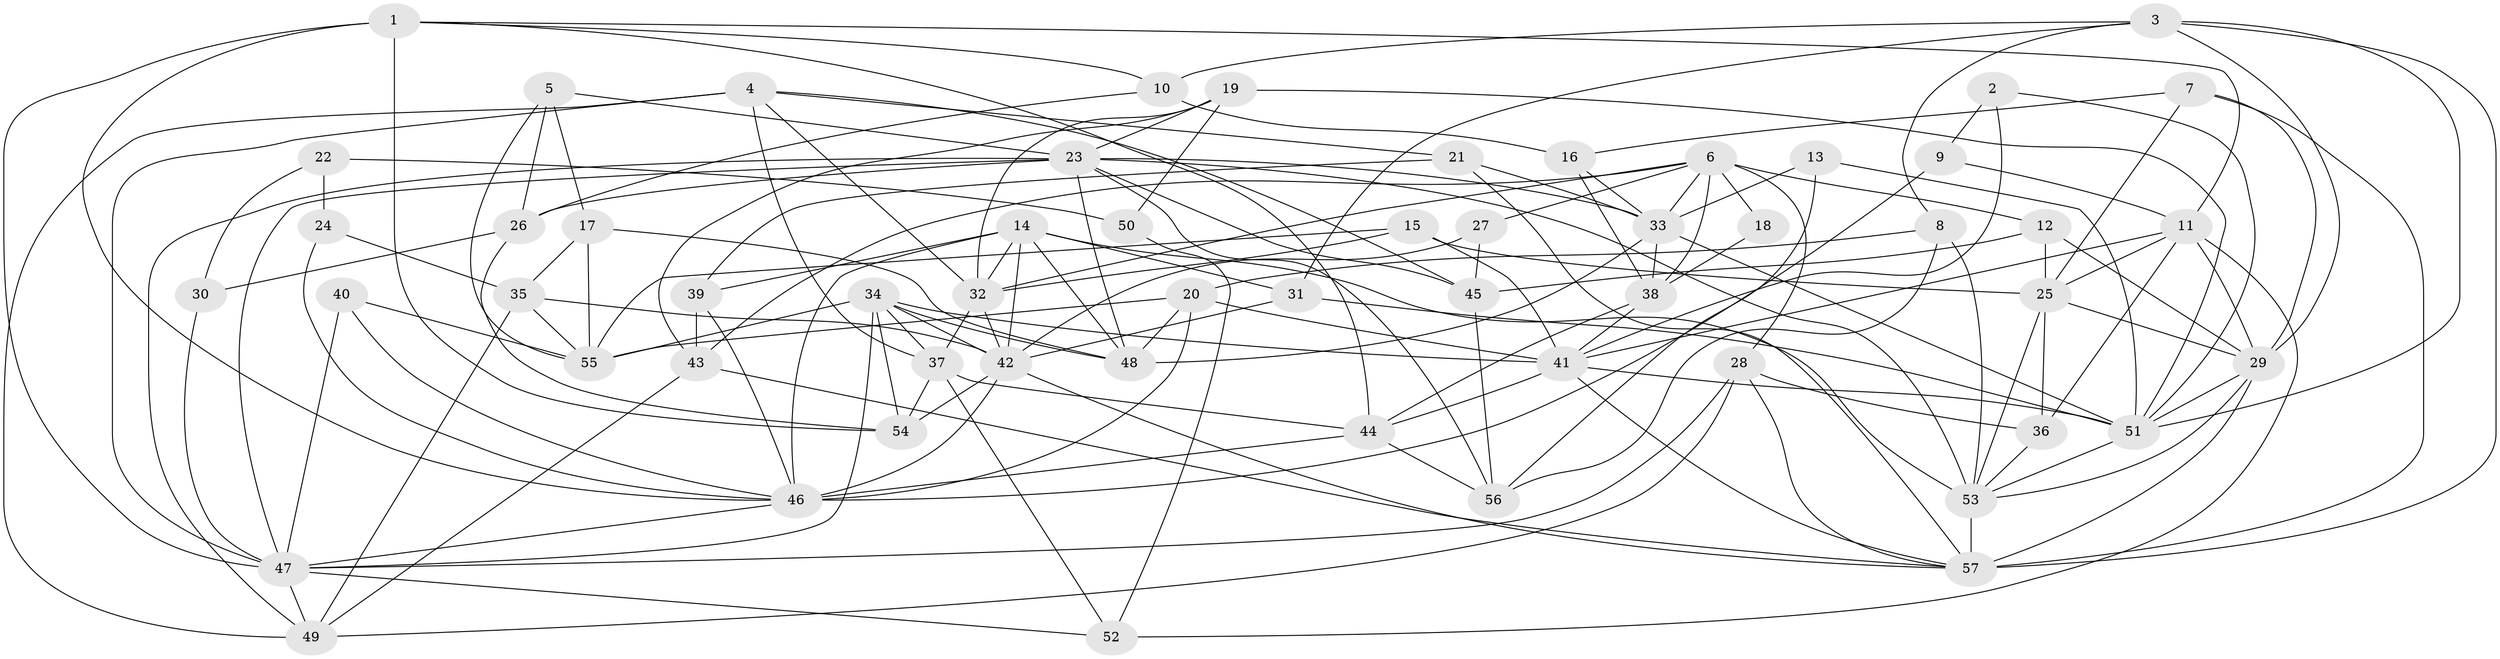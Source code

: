// original degree distribution, {2: 0.12931034482758622, 6: 0.15517241379310345, 3: 0.28448275862068967, 4: 0.25862068965517243, 5: 0.14655172413793102, 7: 0.017241379310344827, 8: 0.008620689655172414}
// Generated by graph-tools (version 1.1) at 2025/02/03/09/25 03:02:04]
// undirected, 57 vertices, 157 edges
graph export_dot {
graph [start="1"]
  node [color=gray90,style=filled];
  1;
  2;
  3;
  4;
  5;
  6;
  7;
  8;
  9;
  10;
  11;
  12;
  13;
  14;
  15;
  16;
  17;
  18;
  19;
  20;
  21;
  22;
  23;
  24;
  25;
  26;
  27;
  28;
  29;
  30;
  31;
  32;
  33;
  34;
  35;
  36;
  37;
  38;
  39;
  40;
  41;
  42;
  43;
  44;
  45;
  46;
  47;
  48;
  49;
  50;
  51;
  52;
  53;
  54;
  55;
  56;
  57;
  1 -- 10 [weight=1.0];
  1 -- 11 [weight=1.0];
  1 -- 44 [weight=1.0];
  1 -- 46 [weight=1.0];
  1 -- 47 [weight=1.0];
  1 -- 54 [weight=2.0];
  2 -- 9 [weight=1.0];
  2 -- 41 [weight=1.0];
  2 -- 51 [weight=1.0];
  3 -- 8 [weight=1.0];
  3 -- 10 [weight=1.0];
  3 -- 29 [weight=1.0];
  3 -- 31 [weight=1.0];
  3 -- 51 [weight=1.0];
  3 -- 57 [weight=1.0];
  4 -- 21 [weight=1.0];
  4 -- 32 [weight=1.0];
  4 -- 37 [weight=1.0];
  4 -- 45 [weight=1.0];
  4 -- 47 [weight=1.0];
  4 -- 49 [weight=1.0];
  5 -- 17 [weight=1.0];
  5 -- 23 [weight=1.0];
  5 -- 26 [weight=1.0];
  5 -- 55 [weight=1.0];
  6 -- 12 [weight=2.0];
  6 -- 18 [weight=1.0];
  6 -- 27 [weight=1.0];
  6 -- 28 [weight=1.0];
  6 -- 32 [weight=1.0];
  6 -- 33 [weight=1.0];
  6 -- 38 [weight=1.0];
  6 -- 43 [weight=1.0];
  7 -- 16 [weight=1.0];
  7 -- 25 [weight=1.0];
  7 -- 29 [weight=1.0];
  7 -- 57 [weight=2.0];
  8 -- 20 [weight=1.0];
  8 -- 53 [weight=1.0];
  8 -- 56 [weight=1.0];
  9 -- 11 [weight=1.0];
  9 -- 46 [weight=1.0];
  10 -- 16 [weight=1.0];
  10 -- 26 [weight=1.0];
  11 -- 25 [weight=1.0];
  11 -- 29 [weight=1.0];
  11 -- 36 [weight=1.0];
  11 -- 41 [weight=1.0];
  11 -- 52 [weight=1.0];
  12 -- 25 [weight=1.0];
  12 -- 29 [weight=1.0];
  12 -- 45 [weight=1.0];
  13 -- 33 [weight=1.0];
  13 -- 51 [weight=1.0];
  13 -- 56 [weight=1.0];
  14 -- 31 [weight=1.0];
  14 -- 32 [weight=1.0];
  14 -- 39 [weight=1.0];
  14 -- 42 [weight=1.0];
  14 -- 46 [weight=1.0];
  14 -- 48 [weight=1.0];
  14 -- 53 [weight=1.0];
  15 -- 25 [weight=1.0];
  15 -- 32 [weight=1.0];
  15 -- 41 [weight=1.0];
  15 -- 55 [weight=1.0];
  16 -- 33 [weight=1.0];
  16 -- 38 [weight=2.0];
  17 -- 35 [weight=1.0];
  17 -- 48 [weight=1.0];
  17 -- 55 [weight=1.0];
  18 -- 38 [weight=1.0];
  19 -- 23 [weight=1.0];
  19 -- 32 [weight=1.0];
  19 -- 43 [weight=1.0];
  19 -- 50 [weight=1.0];
  19 -- 51 [weight=1.0];
  20 -- 41 [weight=1.0];
  20 -- 46 [weight=1.0];
  20 -- 48 [weight=1.0];
  20 -- 55 [weight=2.0];
  21 -- 33 [weight=1.0];
  21 -- 39 [weight=1.0];
  21 -- 57 [weight=1.0];
  22 -- 24 [weight=1.0];
  22 -- 30 [weight=1.0];
  22 -- 50 [weight=1.0];
  23 -- 26 [weight=1.0];
  23 -- 33 [weight=1.0];
  23 -- 45 [weight=1.0];
  23 -- 47 [weight=1.0];
  23 -- 48 [weight=3.0];
  23 -- 49 [weight=1.0];
  23 -- 53 [weight=1.0];
  23 -- 56 [weight=1.0];
  24 -- 35 [weight=1.0];
  24 -- 46 [weight=1.0];
  25 -- 29 [weight=1.0];
  25 -- 36 [weight=1.0];
  25 -- 53 [weight=1.0];
  26 -- 30 [weight=1.0];
  26 -- 54 [weight=1.0];
  27 -- 42 [weight=1.0];
  27 -- 45 [weight=1.0];
  28 -- 36 [weight=1.0];
  28 -- 47 [weight=1.0];
  28 -- 49 [weight=1.0];
  28 -- 57 [weight=1.0];
  29 -- 51 [weight=1.0];
  29 -- 53 [weight=1.0];
  29 -- 57 [weight=1.0];
  30 -- 47 [weight=1.0];
  31 -- 42 [weight=1.0];
  31 -- 51 [weight=1.0];
  32 -- 37 [weight=1.0];
  32 -- 42 [weight=1.0];
  33 -- 38 [weight=1.0];
  33 -- 48 [weight=1.0];
  33 -- 51 [weight=1.0];
  34 -- 37 [weight=1.0];
  34 -- 41 [weight=1.0];
  34 -- 42 [weight=1.0];
  34 -- 47 [weight=1.0];
  34 -- 48 [weight=1.0];
  34 -- 54 [weight=1.0];
  34 -- 55 [weight=1.0];
  35 -- 42 [weight=1.0];
  35 -- 49 [weight=1.0];
  35 -- 55 [weight=1.0];
  36 -- 53 [weight=1.0];
  37 -- 44 [weight=1.0];
  37 -- 52 [weight=1.0];
  37 -- 54 [weight=2.0];
  38 -- 41 [weight=1.0];
  38 -- 44 [weight=1.0];
  39 -- 43 [weight=1.0];
  39 -- 46 [weight=1.0];
  40 -- 46 [weight=1.0];
  40 -- 47 [weight=1.0];
  40 -- 55 [weight=1.0];
  41 -- 44 [weight=1.0];
  41 -- 51 [weight=1.0];
  41 -- 57 [weight=1.0];
  42 -- 46 [weight=2.0];
  42 -- 54 [weight=1.0];
  42 -- 57 [weight=1.0];
  43 -- 49 [weight=1.0];
  43 -- 57 [weight=1.0];
  44 -- 46 [weight=1.0];
  44 -- 56 [weight=1.0];
  45 -- 56 [weight=1.0];
  46 -- 47 [weight=1.0];
  47 -- 49 [weight=1.0];
  47 -- 52 [weight=1.0];
  50 -- 52 [weight=1.0];
  51 -- 53 [weight=1.0];
  53 -- 57 [weight=2.0];
}
